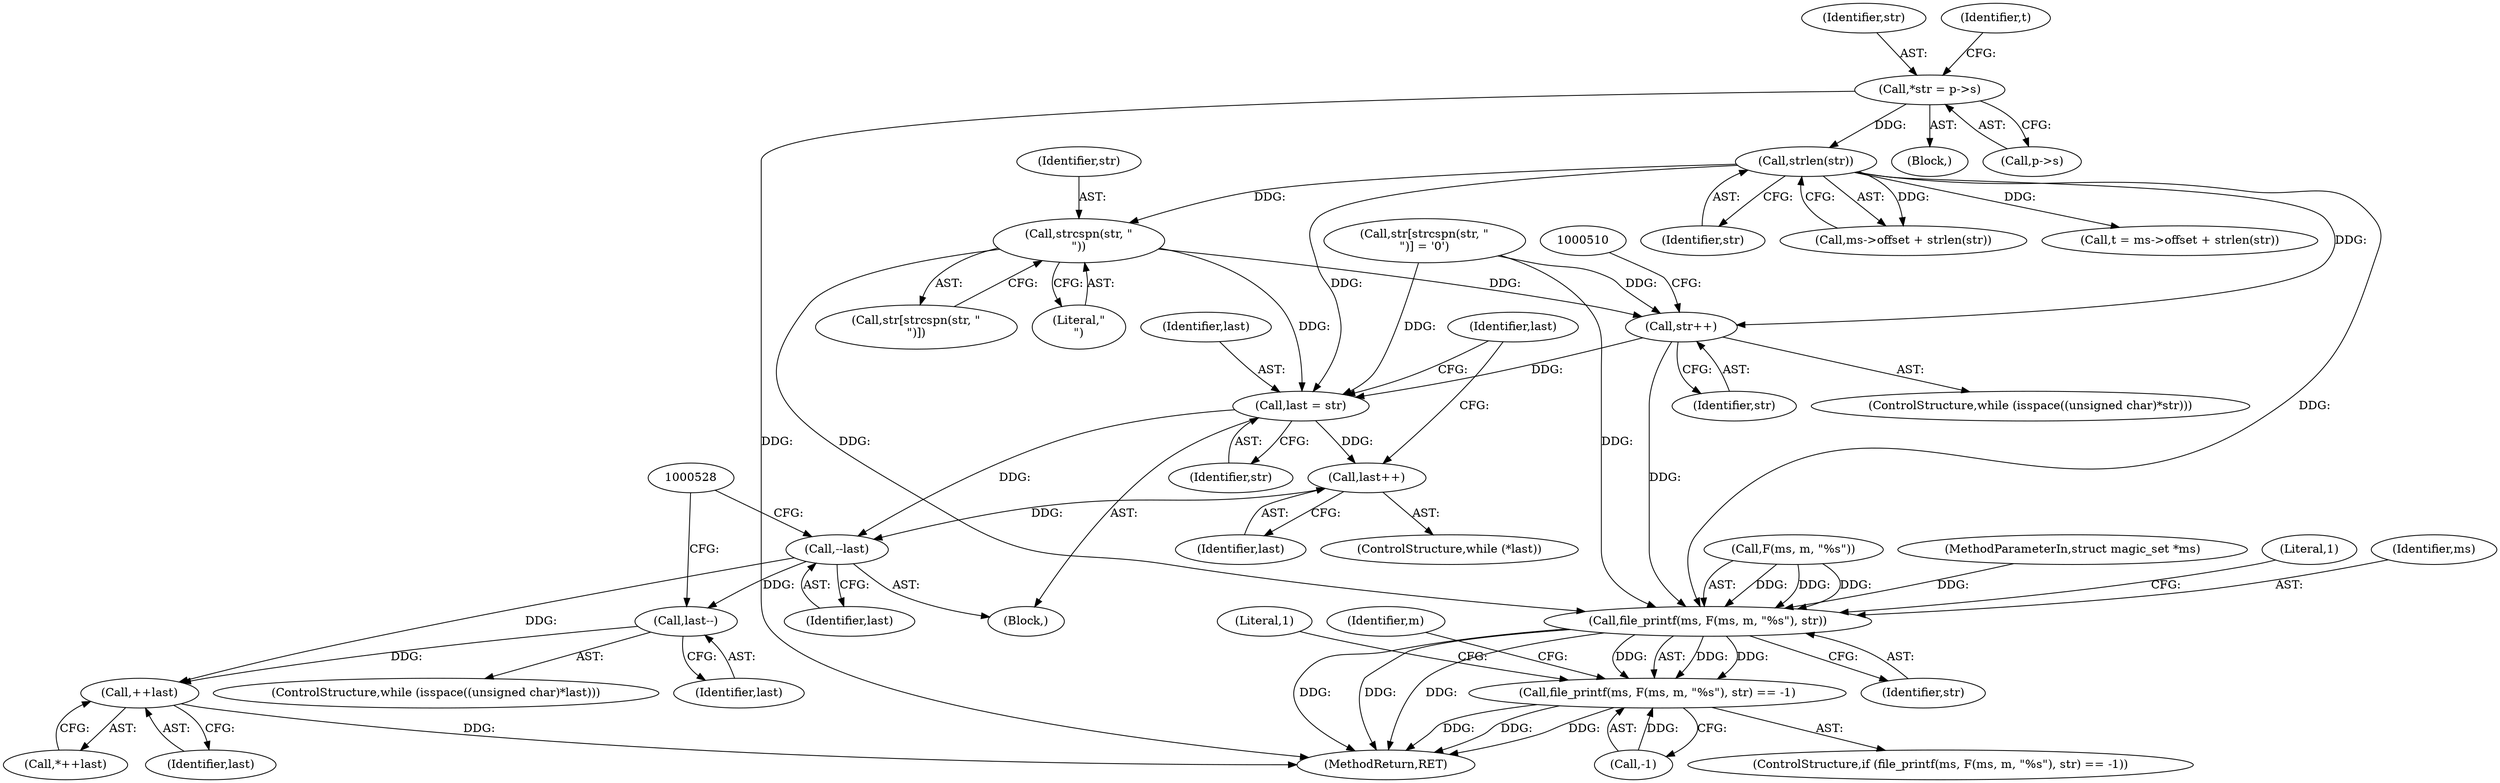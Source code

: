 digraph "0_file_4a284c89d6ef11aca34da65da7d673050a5ea320_5@pointer" {
"1000495" [label="(Call,strcspn(str, \"\n\"))"];
"1000481" [label="(Call,strlen(str))"];
"1000470" [label="(Call,*str = p->s)"];
"1000513" [label="(Call,str++)"];
"1000515" [label="(Call,last = str)"];
"1000521" [label="(Call,last++)"];
"1000523" [label="(Call,--last)"];
"1000531" [label="(Call,last--)"];
"1000535" [label="(Call,++last)"];
"1000540" [label="(Call,file_printf(ms, F(ms, m, \"%s\"), str))"];
"1000539" [label="(Call,file_printf(ms, F(ms, m, \"%s\"), str) == -1)"];
"1000534" [label="(Call,*++last)"];
"1000513" [label="(Call,str++)"];
"1000522" [label="(Identifier,last)"];
"1000523" [label="(Call,--last)"];
"1000492" [label="(Call,str[strcspn(str, \"\n\")] = '\0')"];
"1000518" [label="(ControlStructure,while (*last))"];
"1000551" [label="(Literal,1)"];
"1000524" [label="(Identifier,last)"];
"1000515" [label="(Call,last = str)"];
"1000521" [label="(Call,last++)"];
"1000546" [label="(Identifier,str)"];
"1000542" [label="(Call,F(ms, m, \"%s\"))"];
"1000547" [label="(Call,-1)"];
"1000470" [label="(Call,*str = p->s)"];
"1000482" [label="(Identifier,str)"];
"1000493" [label="(Call,str[strcspn(str, \"\n\")])"];
"1000540" [label="(Call,file_printf(ms, F(ms, m, \"%s\"), str))"];
"1000514" [label="(Identifier,str)"];
"1001042" [label="(MethodReturn,RET)"];
"1000496" [label="(Identifier,str)"];
"1000477" [label="(Call,ms->offset + strlen(str))"];
"1000525" [label="(ControlStructure,while (isspace((unsigned char)*last)))"];
"1000516" [label="(Identifier,last)"];
"1000102" [label="(MethodParameterIn,struct magic_set *ms)"];
"1000468" [label="(Block,)"];
"1000532" [label="(Identifier,last)"];
"1000481" [label="(Call,strlen(str))"];
"1000536" [label="(Identifier,last)"];
"1000507" [label="(ControlStructure,while (isspace((unsigned char)*str)))"];
"1000555" [label="(Identifier,m)"];
"1000505" [label="(Block,)"];
"1000548" [label="(Literal,1)"];
"1000472" [label="(Call,p->s)"];
"1000539" [label="(Call,file_printf(ms, F(ms, m, \"%s\"), str) == -1)"];
"1000520" [label="(Identifier,last)"];
"1000538" [label="(ControlStructure,if (file_printf(ms, F(ms, m, \"%s\"), str) == -1))"];
"1000475" [label="(Call,t = ms->offset + strlen(str))"];
"1000471" [label="(Identifier,str)"];
"1000476" [label="(Identifier,t)"];
"1000535" [label="(Call,++last)"];
"1000517" [label="(Identifier,str)"];
"1000531" [label="(Call,last--)"];
"1000497" [label="(Literal,\"\n\")"];
"1000541" [label="(Identifier,ms)"];
"1000495" [label="(Call,strcspn(str, \"\n\"))"];
"1000495" -> "1000493"  [label="AST: "];
"1000495" -> "1000497"  [label="CFG: "];
"1000496" -> "1000495"  [label="AST: "];
"1000497" -> "1000495"  [label="AST: "];
"1000493" -> "1000495"  [label="CFG: "];
"1000481" -> "1000495"  [label="DDG: "];
"1000495" -> "1000513"  [label="DDG: "];
"1000495" -> "1000515"  [label="DDG: "];
"1000495" -> "1000540"  [label="DDG: "];
"1000481" -> "1000477"  [label="AST: "];
"1000481" -> "1000482"  [label="CFG: "];
"1000482" -> "1000481"  [label="AST: "];
"1000477" -> "1000481"  [label="CFG: "];
"1000481" -> "1000475"  [label="DDG: "];
"1000481" -> "1000477"  [label="DDG: "];
"1000470" -> "1000481"  [label="DDG: "];
"1000481" -> "1000513"  [label="DDG: "];
"1000481" -> "1000515"  [label="DDG: "];
"1000481" -> "1000540"  [label="DDG: "];
"1000470" -> "1000468"  [label="AST: "];
"1000470" -> "1000472"  [label="CFG: "];
"1000471" -> "1000470"  [label="AST: "];
"1000472" -> "1000470"  [label="AST: "];
"1000476" -> "1000470"  [label="CFG: "];
"1000470" -> "1001042"  [label="DDG: "];
"1000513" -> "1000507"  [label="AST: "];
"1000513" -> "1000514"  [label="CFG: "];
"1000514" -> "1000513"  [label="AST: "];
"1000510" -> "1000513"  [label="CFG: "];
"1000492" -> "1000513"  [label="DDG: "];
"1000513" -> "1000515"  [label="DDG: "];
"1000513" -> "1000540"  [label="DDG: "];
"1000515" -> "1000505"  [label="AST: "];
"1000515" -> "1000517"  [label="CFG: "];
"1000516" -> "1000515"  [label="AST: "];
"1000517" -> "1000515"  [label="AST: "];
"1000520" -> "1000515"  [label="CFG: "];
"1000492" -> "1000515"  [label="DDG: "];
"1000515" -> "1000521"  [label="DDG: "];
"1000515" -> "1000523"  [label="DDG: "];
"1000521" -> "1000518"  [label="AST: "];
"1000521" -> "1000522"  [label="CFG: "];
"1000522" -> "1000521"  [label="AST: "];
"1000520" -> "1000521"  [label="CFG: "];
"1000521" -> "1000523"  [label="DDG: "];
"1000523" -> "1000505"  [label="AST: "];
"1000523" -> "1000524"  [label="CFG: "];
"1000524" -> "1000523"  [label="AST: "];
"1000528" -> "1000523"  [label="CFG: "];
"1000523" -> "1000531"  [label="DDG: "];
"1000523" -> "1000535"  [label="DDG: "];
"1000531" -> "1000525"  [label="AST: "];
"1000531" -> "1000532"  [label="CFG: "];
"1000532" -> "1000531"  [label="AST: "];
"1000528" -> "1000531"  [label="CFG: "];
"1000531" -> "1000535"  [label="DDG: "];
"1000535" -> "1000534"  [label="AST: "];
"1000535" -> "1000536"  [label="CFG: "];
"1000536" -> "1000535"  [label="AST: "];
"1000534" -> "1000535"  [label="CFG: "];
"1000535" -> "1001042"  [label="DDG: "];
"1000540" -> "1000539"  [label="AST: "];
"1000540" -> "1000546"  [label="CFG: "];
"1000541" -> "1000540"  [label="AST: "];
"1000542" -> "1000540"  [label="AST: "];
"1000546" -> "1000540"  [label="AST: "];
"1000548" -> "1000540"  [label="CFG: "];
"1000540" -> "1001042"  [label="DDG: "];
"1000540" -> "1001042"  [label="DDG: "];
"1000540" -> "1001042"  [label="DDG: "];
"1000540" -> "1000539"  [label="DDG: "];
"1000540" -> "1000539"  [label="DDG: "];
"1000540" -> "1000539"  [label="DDG: "];
"1000542" -> "1000540"  [label="DDG: "];
"1000542" -> "1000540"  [label="DDG: "];
"1000542" -> "1000540"  [label="DDG: "];
"1000102" -> "1000540"  [label="DDG: "];
"1000492" -> "1000540"  [label="DDG: "];
"1000539" -> "1000538"  [label="AST: "];
"1000539" -> "1000547"  [label="CFG: "];
"1000547" -> "1000539"  [label="AST: "];
"1000551" -> "1000539"  [label="CFG: "];
"1000555" -> "1000539"  [label="CFG: "];
"1000539" -> "1001042"  [label="DDG: "];
"1000539" -> "1001042"  [label="DDG: "];
"1000539" -> "1001042"  [label="DDG: "];
"1000547" -> "1000539"  [label="DDG: "];
}
